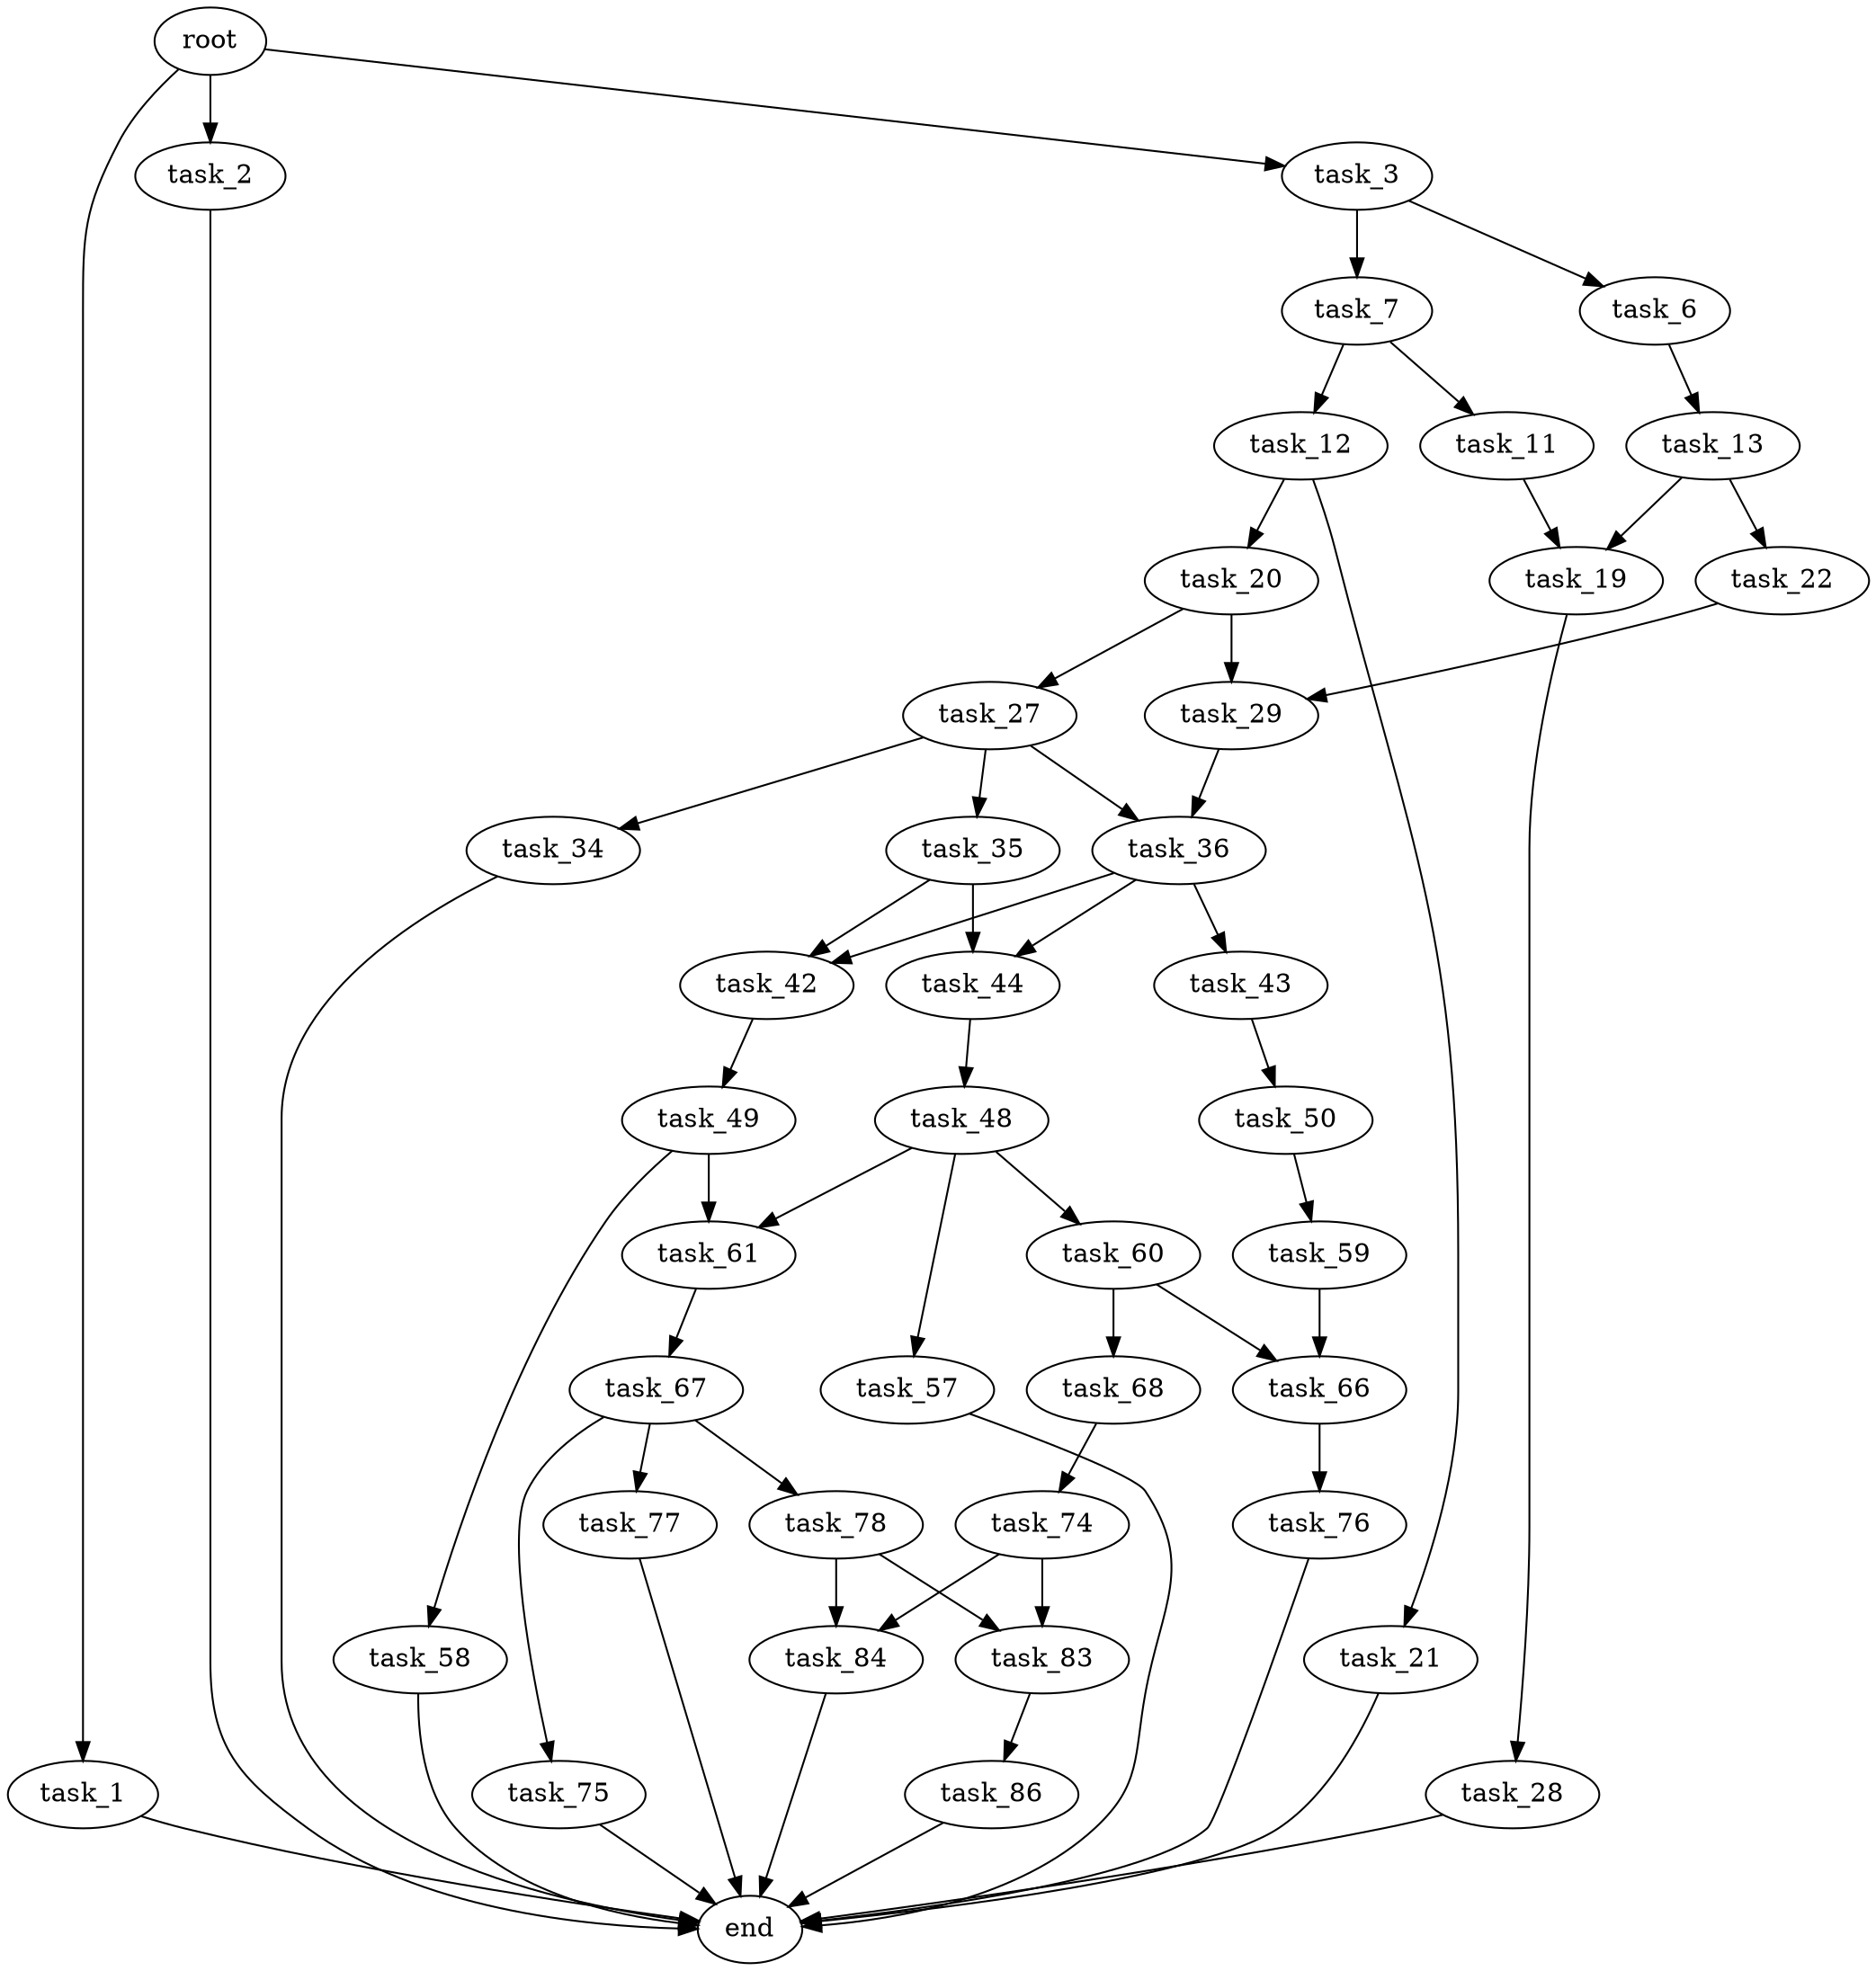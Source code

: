 digraph G {
  root [size="0.000000"];
  task_1 [size="1254422777.000000"];
  task_2 [size="782757789696.000000"];
  task_3 [size="71201374646.000000"];
  end [size="0.000000"];
  task_6 [size="247611065073.000000"];
  task_7 [size="230803664104.000000"];
  task_13 [size="231928233984.000000"];
  task_11 [size="752988658.000000"];
  task_12 [size="11794845332.000000"];
  task_19 [size="549755813888.000000"];
  task_20 [size="368293445632.000000"];
  task_21 [size="865179835260.000000"];
  task_22 [size="6683161440.000000"];
  task_28 [size="1208424896.000000"];
  task_27 [size="17499513404.000000"];
  task_29 [size="174415869906.000000"];
  task_34 [size="7912482202.000000"];
  task_35 [size="8589934592.000000"];
  task_36 [size="25870937253.000000"];
  task_42 [size="8589934592.000000"];
  task_44 [size="408711597603.000000"];
  task_43 [size="300334514710.000000"];
  task_49 [size="1238589288489.000000"];
  task_50 [size="16371436798.000000"];
  task_48 [size="123710257317.000000"];
  task_57 [size="428295975875.000000"];
  task_60 [size="40991022013.000000"];
  task_61 [size="68719476736.000000"];
  task_58 [size="231928233984.000000"];
  task_59 [size="4342896618.000000"];
  task_66 [size="28991029248.000000"];
  task_68 [size="8120294732.000000"];
  task_67 [size="91870463830.000000"];
  task_76 [size="4977788488.000000"];
  task_75 [size="939250378409.000000"];
  task_77 [size="68719476736.000000"];
  task_78 [size="68719476736.000000"];
  task_74 [size="36485739661.000000"];
  task_83 [size="231928233984.000000"];
  task_84 [size="16244323950.000000"];
  task_86 [size="352523238201.000000"];

  root -> task_1 [size="1.000000"];
  root -> task_2 [size="1.000000"];
  root -> task_3 [size="1.000000"];
  task_1 -> end [size="1.000000"];
  task_2 -> end [size="1.000000"];
  task_3 -> task_6 [size="75497472.000000"];
  task_3 -> task_7 [size="75497472.000000"];
  task_6 -> task_13 [size="209715200.000000"];
  task_7 -> task_11 [size="536870912.000000"];
  task_7 -> task_12 [size="536870912.000000"];
  task_13 -> task_19 [size="301989888.000000"];
  task_13 -> task_22 [size="301989888.000000"];
  task_11 -> task_19 [size="33554432.000000"];
  task_12 -> task_20 [size="679477248.000000"];
  task_12 -> task_21 [size="679477248.000000"];
  task_19 -> task_28 [size="536870912.000000"];
  task_20 -> task_27 [size="411041792.000000"];
  task_20 -> task_29 [size="411041792.000000"];
  task_21 -> end [size="1.000000"];
  task_22 -> task_29 [size="134217728.000000"];
  task_28 -> end [size="1.000000"];
  task_27 -> task_34 [size="301989888.000000"];
  task_27 -> task_35 [size="301989888.000000"];
  task_27 -> task_36 [size="301989888.000000"];
  task_29 -> task_36 [size="209715200.000000"];
  task_34 -> end [size="1.000000"];
  task_35 -> task_42 [size="33554432.000000"];
  task_35 -> task_44 [size="33554432.000000"];
  task_36 -> task_42 [size="411041792.000000"];
  task_36 -> task_43 [size="411041792.000000"];
  task_36 -> task_44 [size="411041792.000000"];
  task_42 -> task_49 [size="33554432.000000"];
  task_44 -> task_48 [size="301989888.000000"];
  task_43 -> task_50 [size="301989888.000000"];
  task_49 -> task_58 [size="838860800.000000"];
  task_49 -> task_61 [size="838860800.000000"];
  task_50 -> task_59 [size="301989888.000000"];
  task_48 -> task_57 [size="411041792.000000"];
  task_48 -> task_60 [size="411041792.000000"];
  task_48 -> task_61 [size="411041792.000000"];
  task_57 -> end [size="1.000000"];
  task_60 -> task_66 [size="75497472.000000"];
  task_60 -> task_68 [size="75497472.000000"];
  task_61 -> task_67 [size="134217728.000000"];
  task_58 -> end [size="1.000000"];
  task_59 -> task_66 [size="536870912.000000"];
  task_66 -> task_76 [size="75497472.000000"];
  task_68 -> task_74 [size="134217728.000000"];
  task_67 -> task_75 [size="75497472.000000"];
  task_67 -> task_77 [size="75497472.000000"];
  task_67 -> task_78 [size="75497472.000000"];
  task_76 -> end [size="1.000000"];
  task_75 -> end [size="1.000000"];
  task_77 -> end [size="1.000000"];
  task_78 -> task_83 [size="134217728.000000"];
  task_78 -> task_84 [size="134217728.000000"];
  task_74 -> task_83 [size="33554432.000000"];
  task_74 -> task_84 [size="33554432.000000"];
  task_83 -> task_86 [size="301989888.000000"];
  task_84 -> end [size="1.000000"];
  task_86 -> end [size="1.000000"];
}
